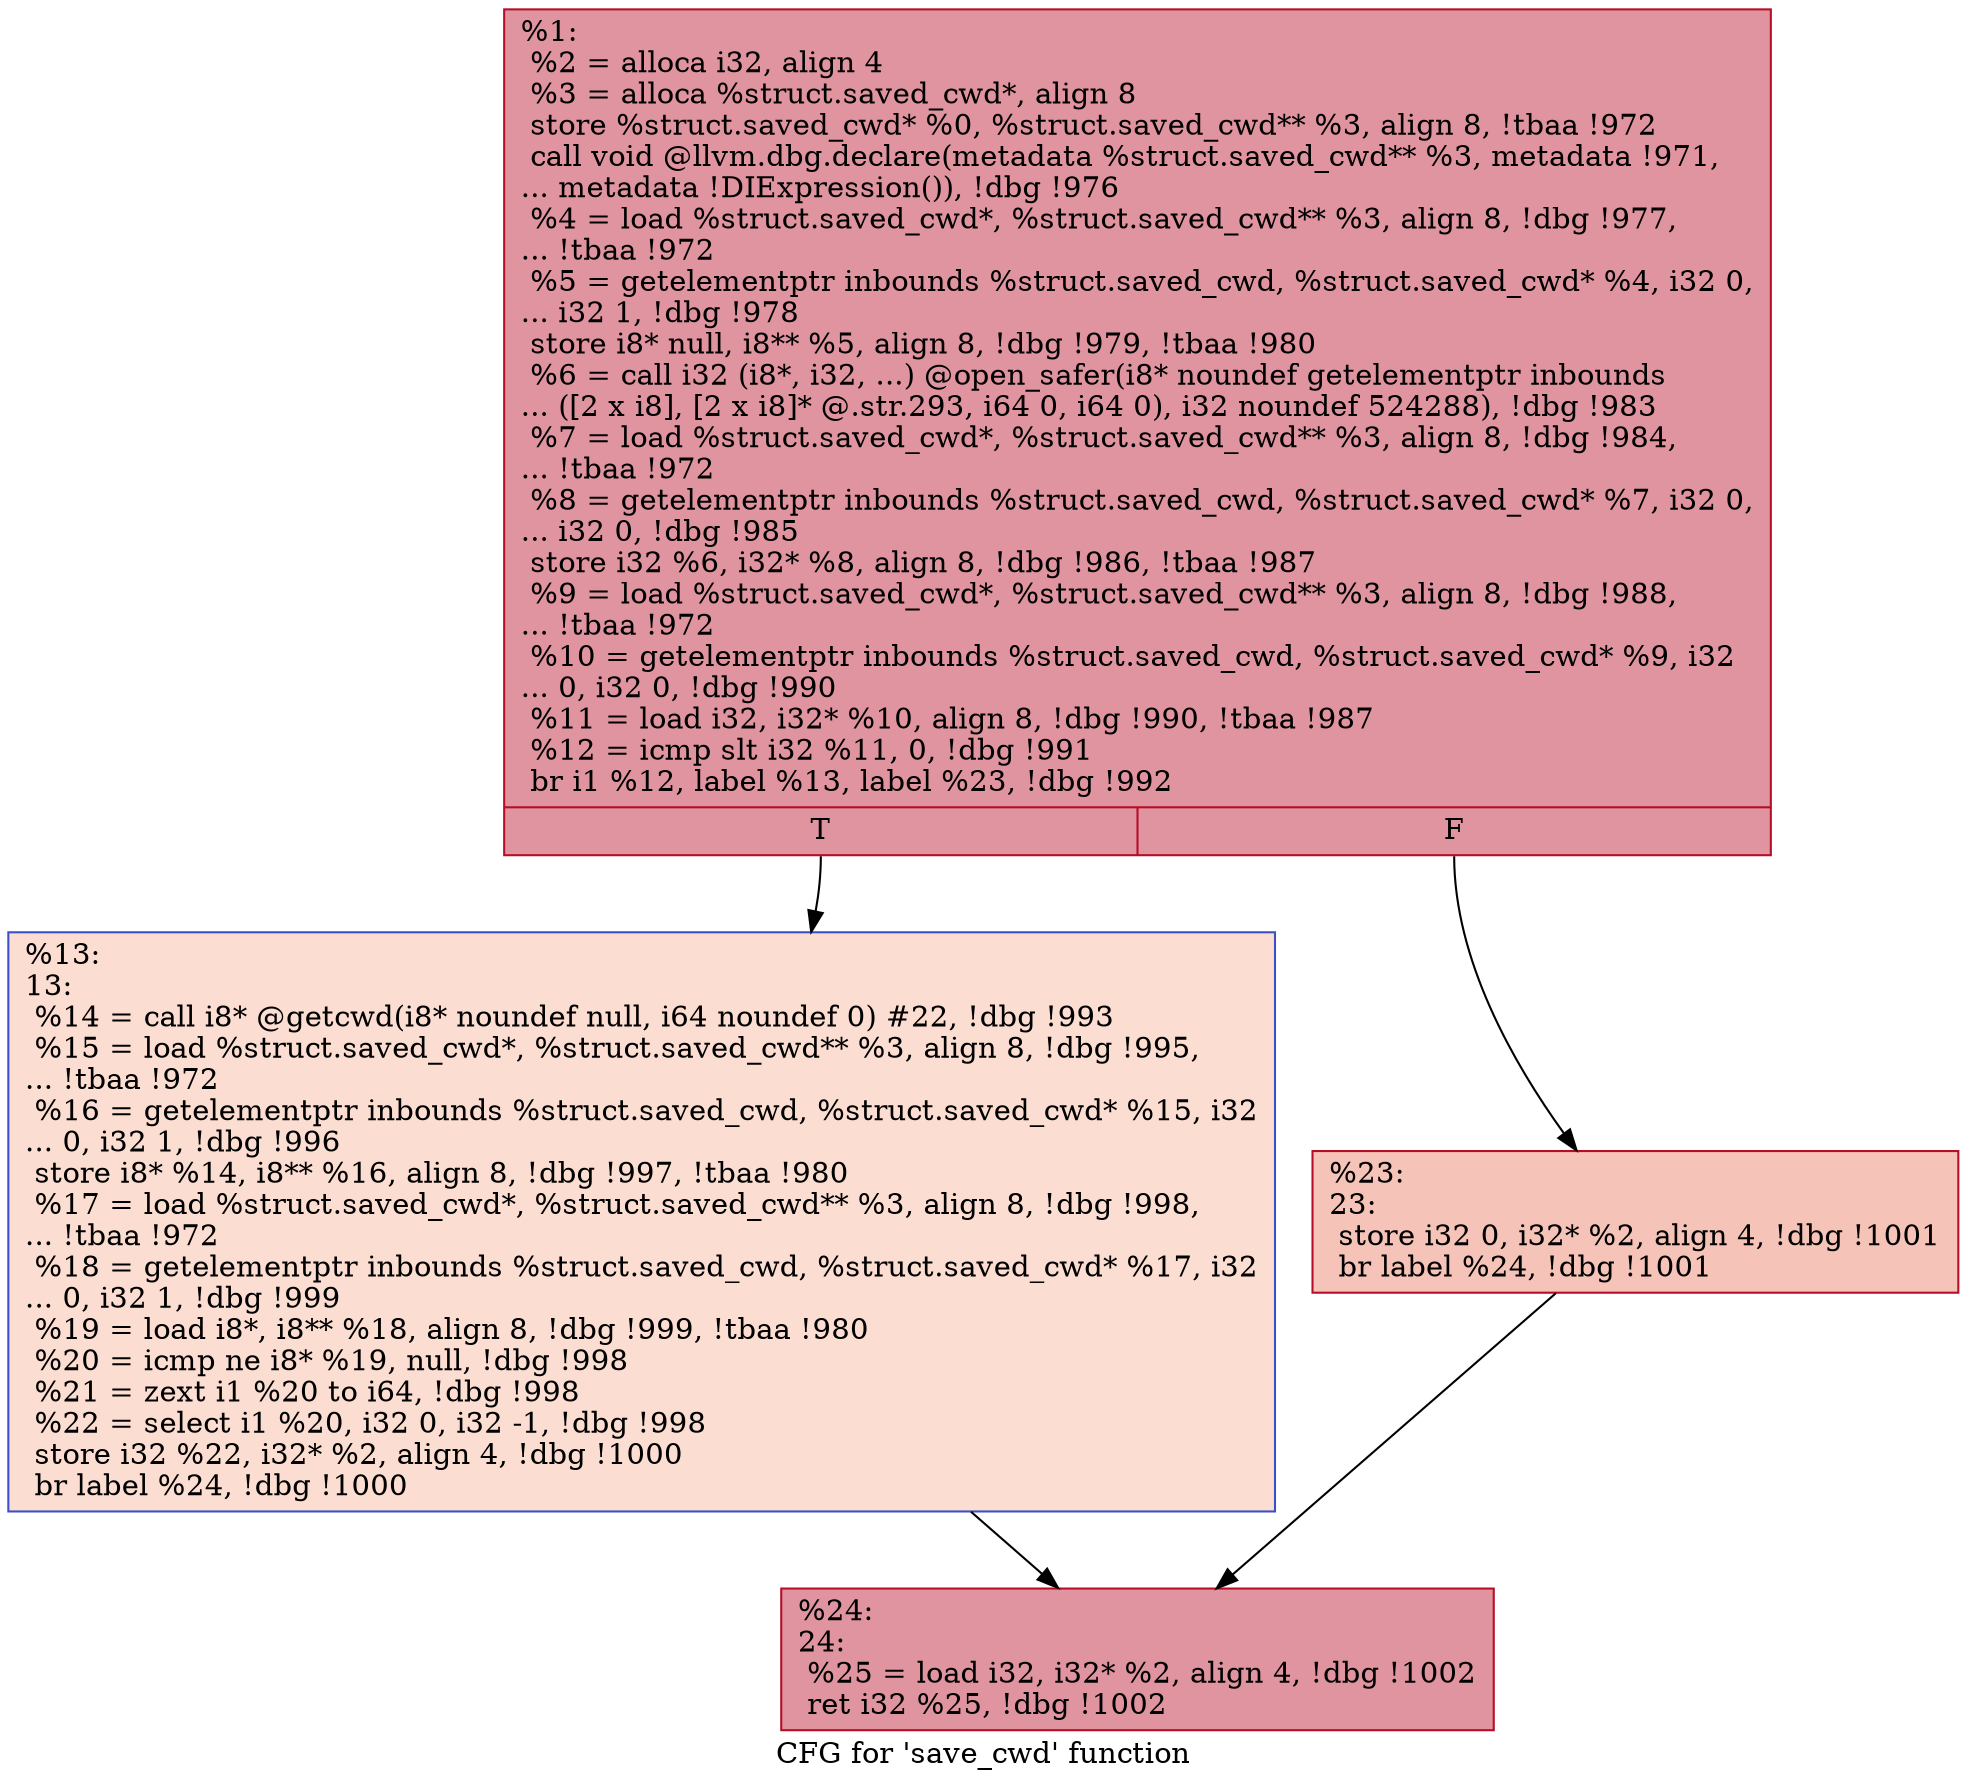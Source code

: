 digraph "CFG for 'save_cwd' function" {
	label="CFG for 'save_cwd' function";

	Node0x2435a10 [shape=record,color="#b70d28ff", style=filled, fillcolor="#b70d2870",label="{%1:\l  %2 = alloca i32, align 4\l  %3 = alloca %struct.saved_cwd*, align 8\l  store %struct.saved_cwd* %0, %struct.saved_cwd** %3, align 8, !tbaa !972\l  call void @llvm.dbg.declare(metadata %struct.saved_cwd** %3, metadata !971,\l... metadata !DIExpression()), !dbg !976\l  %4 = load %struct.saved_cwd*, %struct.saved_cwd** %3, align 8, !dbg !977,\l... !tbaa !972\l  %5 = getelementptr inbounds %struct.saved_cwd, %struct.saved_cwd* %4, i32 0,\l... i32 1, !dbg !978\l  store i8* null, i8** %5, align 8, !dbg !979, !tbaa !980\l  %6 = call i32 (i8*, i32, ...) @open_safer(i8* noundef getelementptr inbounds\l... ([2 x i8], [2 x i8]* @.str.293, i64 0, i64 0), i32 noundef 524288), !dbg !983\l  %7 = load %struct.saved_cwd*, %struct.saved_cwd** %3, align 8, !dbg !984,\l... !tbaa !972\l  %8 = getelementptr inbounds %struct.saved_cwd, %struct.saved_cwd* %7, i32 0,\l... i32 0, !dbg !985\l  store i32 %6, i32* %8, align 8, !dbg !986, !tbaa !987\l  %9 = load %struct.saved_cwd*, %struct.saved_cwd** %3, align 8, !dbg !988,\l... !tbaa !972\l  %10 = getelementptr inbounds %struct.saved_cwd, %struct.saved_cwd* %9, i32\l... 0, i32 0, !dbg !990\l  %11 = load i32, i32* %10, align 8, !dbg !990, !tbaa !987\l  %12 = icmp slt i32 %11, 0, !dbg !991\l  br i1 %12, label %13, label %23, !dbg !992\l|{<s0>T|<s1>F}}"];
	Node0x2435a10:s0 -> Node0x2435a60;
	Node0x2435a10:s1 -> Node0x2435ab0;
	Node0x2435a60 [shape=record,color="#3d50c3ff", style=filled, fillcolor="#f7b39670",label="{%13:\l13:                                               \l  %14 = call i8* @getcwd(i8* noundef null, i64 noundef 0) #22, !dbg !993\l  %15 = load %struct.saved_cwd*, %struct.saved_cwd** %3, align 8, !dbg !995,\l... !tbaa !972\l  %16 = getelementptr inbounds %struct.saved_cwd, %struct.saved_cwd* %15, i32\l... 0, i32 1, !dbg !996\l  store i8* %14, i8** %16, align 8, !dbg !997, !tbaa !980\l  %17 = load %struct.saved_cwd*, %struct.saved_cwd** %3, align 8, !dbg !998,\l... !tbaa !972\l  %18 = getelementptr inbounds %struct.saved_cwd, %struct.saved_cwd* %17, i32\l... 0, i32 1, !dbg !999\l  %19 = load i8*, i8** %18, align 8, !dbg !999, !tbaa !980\l  %20 = icmp ne i8* %19, null, !dbg !998\l  %21 = zext i1 %20 to i64, !dbg !998\l  %22 = select i1 %20, i32 0, i32 -1, !dbg !998\l  store i32 %22, i32* %2, align 4, !dbg !1000\l  br label %24, !dbg !1000\l}"];
	Node0x2435a60 -> Node0x2435b00;
	Node0x2435ab0 [shape=record,color="#b70d28ff", style=filled, fillcolor="#e8765c70",label="{%23:\l23:                                               \l  store i32 0, i32* %2, align 4, !dbg !1001\l  br label %24, !dbg !1001\l}"];
	Node0x2435ab0 -> Node0x2435b00;
	Node0x2435b00 [shape=record,color="#b70d28ff", style=filled, fillcolor="#b70d2870",label="{%24:\l24:                                               \l  %25 = load i32, i32* %2, align 4, !dbg !1002\l  ret i32 %25, !dbg !1002\l}"];
}

